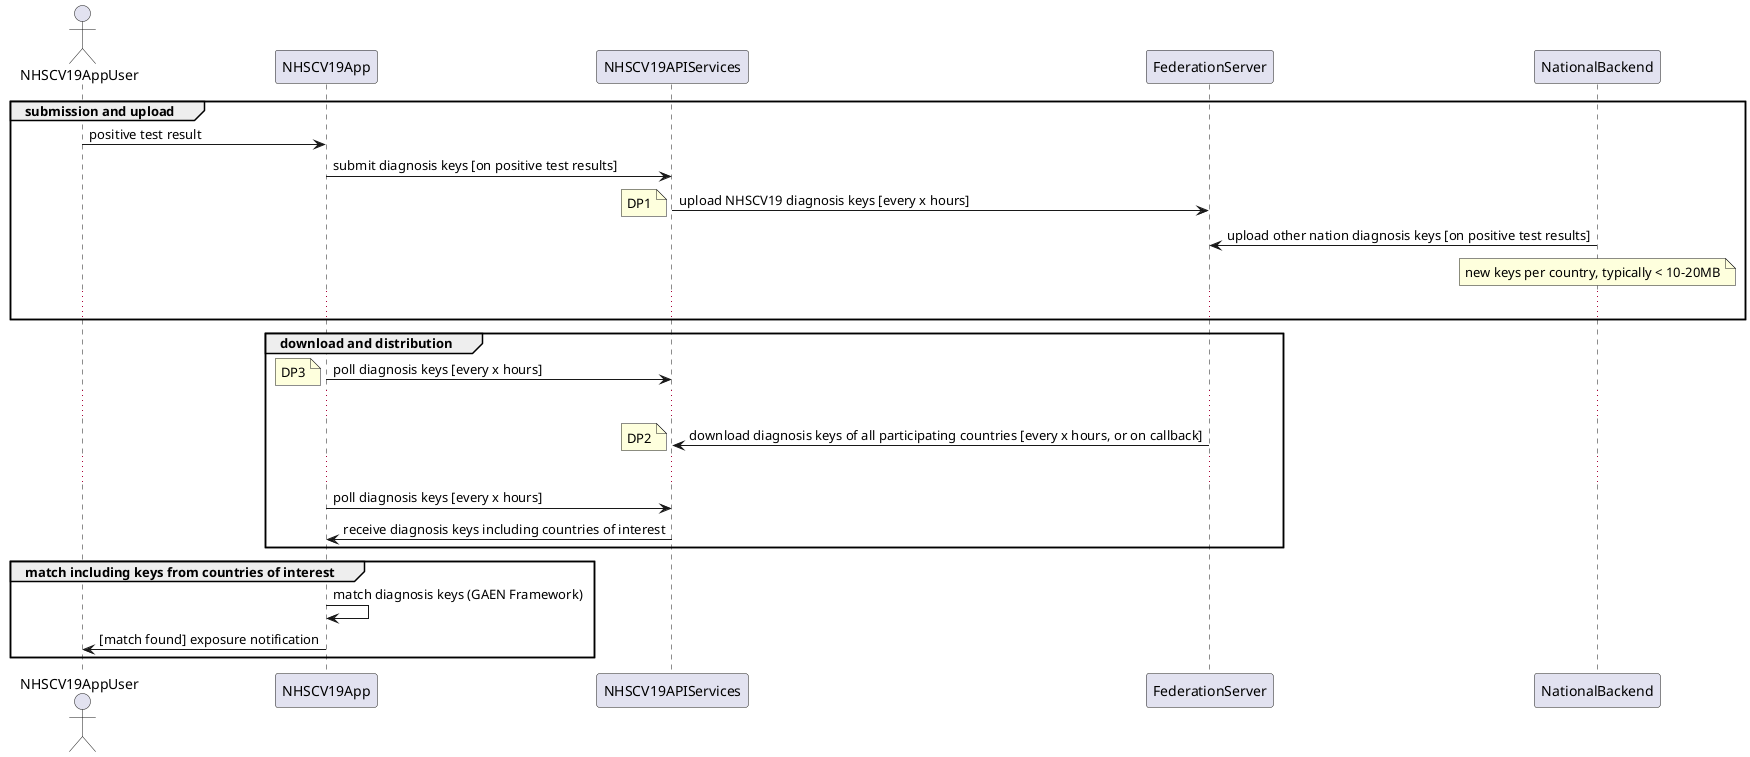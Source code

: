 @startuml system-flow_interoperability

Actor NHSCV19AppUser

group submission and upload
  NHSCV19AppUser -> NHSCV19App: positive test result
  NHSCV19App -> NHSCV19APIServices: submit diagnosis keys [on positive test results]
  NHSCV19APIServices -> FederationServer: upload NHSCV19 diagnosis keys [every x hours]
  note left: DP1
  NationalBackend -> FederationServer: upload other nation diagnosis keys [on positive test results]
  note over NationalBackend: new keys per country, typically < 10-20MB
  ...
end

group download and distribution
  NHSCV19App -> NHSCV19APIServices: poll diagnosis keys [every x hours]
  note left: DP3
  ...
  NHSCV19APIServices <- FederationServer: download diagnosis keys of all participating countries [every x hours, or on callback]
  note left: DP2
  ...
  NHSCV19App -> NHSCV19APIServices: poll diagnosis keys [every x hours]
  NHSCV19App <- NHSCV19APIServices: receive diagnosis keys including countries of interest
end

group match including keys from countries of interest
  NHSCV19App -> NHSCV19App: match diagnosis keys (GAEN Framework)
  NHSCV19AppUser <- NHSCV19App: [match found] exposure notification
end

@enduml